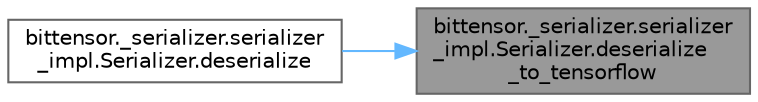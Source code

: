 digraph "bittensor._serializer.serializer_impl.Serializer.deserialize_to_tensorflow"
{
 // LATEX_PDF_SIZE
  bgcolor="transparent";
  edge [fontname=Helvetica,fontsize=10,labelfontname=Helvetica,labelfontsize=10];
  node [fontname=Helvetica,fontsize=10,shape=box,height=0.2,width=0.4];
  rankdir="RL";
  Node1 [label="bittensor._serializer.serializer\l_impl.Serializer.deserialize\l_to_tensorflow",height=0.2,width=0.4,color="gray40", fillcolor="grey60", style="filled", fontcolor="black",tooltip=" "];
  Node1 -> Node2 [dir="back",color="steelblue1",style="solid"];
  Node2 [label="bittensor._serializer.serializer\l_impl.Serializer.deserialize",height=0.2,width=0.4,color="grey40", fillcolor="white", style="filled",URL="$classbittensor_1_1__serializer_1_1serializer__impl_1_1_serializer.html#ae3af7e1793a30a37e38b0e9f98bd47b8",tooltip=" "];
}
